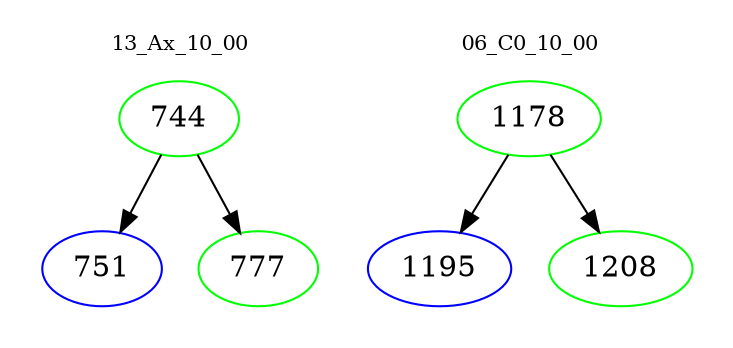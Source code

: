 digraph{
subgraph cluster_0 {
color = white
label = "13_Ax_10_00";
fontsize=10;
T0_744 [label="744", color="green"]
T0_744 -> T0_751 [color="black"]
T0_751 [label="751", color="blue"]
T0_744 -> T0_777 [color="black"]
T0_777 [label="777", color="green"]
}
subgraph cluster_1 {
color = white
label = "06_C0_10_00";
fontsize=10;
T1_1178 [label="1178", color="green"]
T1_1178 -> T1_1195 [color="black"]
T1_1195 [label="1195", color="blue"]
T1_1178 -> T1_1208 [color="black"]
T1_1208 [label="1208", color="green"]
}
}
